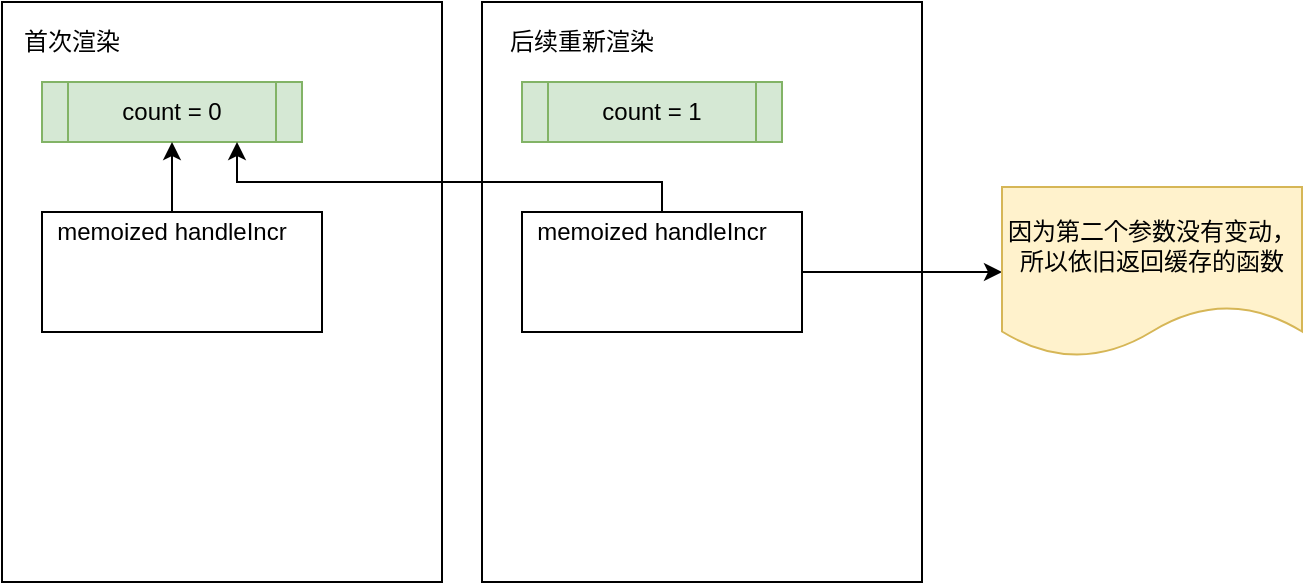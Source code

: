 <mxfile version="11.1.1" type="device"><diagram id="De-1V1qCQbwENMhtksef" name="useCallback"><mxGraphModel dx="786" dy="582" grid="1" gridSize="10" guides="1" tooltips="1" connect="1" arrows="1" fold="1" page="1" pageScale="1" pageWidth="850" pageHeight="1100" math="0" shadow="0"><root><mxCell id="0"/><mxCell id="1" parent="0"/><mxCell id="toSd4V5cMt3eN8wBuxCT-1" value="" style="rounded=0;whiteSpace=wrap;html=1;" vertex="1" parent="1"><mxGeometry x="80" y="130" width="220" height="290" as="geometry"/></mxCell><mxCell id="toSd4V5cMt3eN8wBuxCT-2" value="count = 0" style="shape=process;whiteSpace=wrap;html=1;backgroundOutline=1;fillColor=#d5e8d4;strokeColor=#82b366;" vertex="1" parent="1"><mxGeometry x="100" y="170" width="130" height="30" as="geometry"/></mxCell><mxCell id="toSd4V5cMt3eN8wBuxCT-6" style="edgeStyle=orthogonalEdgeStyle;rounded=0;orthogonalLoop=1;jettySize=auto;html=1;exitX=0.5;exitY=0;exitDx=0;exitDy=0;entryX=0.5;entryY=1;entryDx=0;entryDy=0;" edge="1" parent="1" source="toSd4V5cMt3eN8wBuxCT-5" target="toSd4V5cMt3eN8wBuxCT-2"><mxGeometry relative="1" as="geometry"/></mxCell><mxCell id="toSd4V5cMt3eN8wBuxCT-5" value="" style="rounded=0;whiteSpace=wrap;html=1;" vertex="1" parent="1"><mxGeometry x="100" y="235" width="140" height="60" as="geometry"/></mxCell><mxCell id="toSd4V5cMt3eN8wBuxCT-4" value="memoized handleIncr" style="text;html=1;strokeColor=none;fillColor=none;align=center;verticalAlign=middle;whiteSpace=wrap;rounded=0;" vertex="1" parent="1"><mxGeometry x="105" y="235" width="120" height="20" as="geometry"/></mxCell><mxCell id="toSd4V5cMt3eN8wBuxCT-7" value="首次渲染" style="text;html=1;strokeColor=none;fillColor=none;align=center;verticalAlign=middle;whiteSpace=wrap;rounded=0;" vertex="1" parent="1"><mxGeometry x="90" y="140" width="50" height="20" as="geometry"/></mxCell><mxCell id="toSd4V5cMt3eN8wBuxCT-8" value="" style="rounded=0;whiteSpace=wrap;html=1;" vertex="1" parent="1"><mxGeometry x="320" y="130" width="220" height="290" as="geometry"/></mxCell><mxCell id="toSd4V5cMt3eN8wBuxCT-9" value="count = 1" style="shape=process;whiteSpace=wrap;html=1;backgroundOutline=1;fillColor=#d5e8d4;strokeColor=#82b366;" vertex="1" parent="1"><mxGeometry x="340" y="170" width="130" height="30" as="geometry"/></mxCell><mxCell id="toSd4V5cMt3eN8wBuxCT-10" style="edgeStyle=orthogonalEdgeStyle;rounded=0;orthogonalLoop=1;jettySize=auto;html=1;exitX=0.5;exitY=0;exitDx=0;exitDy=0;entryX=0.75;entryY=1;entryDx=0;entryDy=0;" edge="1" parent="1" source="toSd4V5cMt3eN8wBuxCT-11" target="toSd4V5cMt3eN8wBuxCT-2"><mxGeometry relative="1" as="geometry"><Array as="points"><mxPoint x="410" y="220"/><mxPoint x="198" y="220"/></Array></mxGeometry></mxCell><mxCell id="toSd4V5cMt3eN8wBuxCT-16" style="edgeStyle=orthogonalEdgeStyle;rounded=0;orthogonalLoop=1;jettySize=auto;html=1;exitX=1;exitY=0.5;exitDx=0;exitDy=0;" edge="1" parent="1" source="toSd4V5cMt3eN8wBuxCT-11" target="toSd4V5cMt3eN8wBuxCT-15"><mxGeometry relative="1" as="geometry"/></mxCell><mxCell id="toSd4V5cMt3eN8wBuxCT-11" value="" style="rounded=0;whiteSpace=wrap;html=1;" vertex="1" parent="1"><mxGeometry x="340" y="235" width="140" height="60" as="geometry"/></mxCell><mxCell id="toSd4V5cMt3eN8wBuxCT-12" value="memoized handleIncr" style="text;html=1;strokeColor=none;fillColor=none;align=center;verticalAlign=middle;whiteSpace=wrap;rounded=0;" vertex="1" parent="1"><mxGeometry x="345" y="235" width="120" height="20" as="geometry"/></mxCell><mxCell id="toSd4V5cMt3eN8wBuxCT-13" value="后续重新渲染" style="text;html=1;strokeColor=none;fillColor=none;align=center;verticalAlign=middle;whiteSpace=wrap;rounded=0;" vertex="1" parent="1"><mxGeometry x="330" y="140" width="80" height="20" as="geometry"/></mxCell><mxCell id="toSd4V5cMt3eN8wBuxCT-15" value="因为第二个参数没有变动，所以依旧返回缓存的函数" style="shape=document;whiteSpace=wrap;html=1;boundedLbl=1;fillColor=#fff2cc;strokeColor=#d6b656;" vertex="1" parent="1"><mxGeometry x="580" y="222.5" width="150" height="85" as="geometry"/></mxCell></root></mxGraphModel></diagram></mxfile>